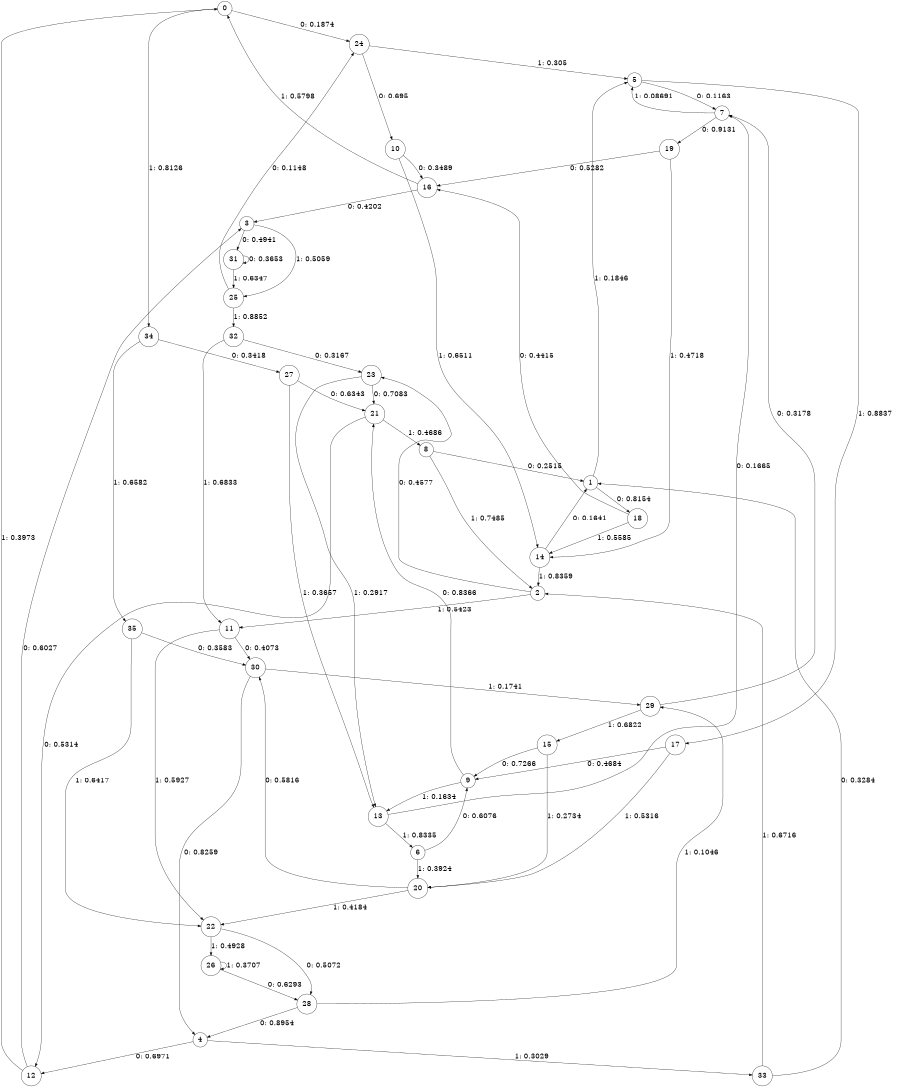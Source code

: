 digraph "ch21faceL7" {
size = "6,8.5";
ratio = "fill";
node [shape = circle];
node [fontsize = 24];
edge [fontsize = 24];
0 -> 24 [label = "0: 0.1874   "];
0 -> 34 [label = "1: 0.8126   "];
1 -> 18 [label = "0: 0.8154   "];
1 -> 5 [label = "1: 0.1846   "];
2 -> 23 [label = "0: 0.4577   "];
2 -> 11 [label = "1: 0.5423   "];
3 -> 31 [label = "0: 0.4941   "];
3 -> 25 [label = "1: 0.5059   "];
4 -> 12 [label = "0: 0.6971   "];
4 -> 33 [label = "1: 0.3029   "];
5 -> 7 [label = "0: 0.1163   "];
5 -> 17 [label = "1: 0.8837   "];
6 -> 9 [label = "0: 0.6076   "];
6 -> 20 [label = "1: 0.3924   "];
7 -> 19 [label = "0: 0.9131   "];
7 -> 5 [label = "1: 0.08691  "];
8 -> 1 [label = "0: 0.2515   "];
8 -> 2 [label = "1: 0.7485   "];
9 -> 21 [label = "0: 0.8366   "];
9 -> 13 [label = "1: 0.1634   "];
10 -> 16 [label = "0: 0.3489   "];
10 -> 14 [label = "1: 0.6511   "];
11 -> 30 [label = "0: 0.4073   "];
11 -> 22 [label = "1: 0.5927   "];
12 -> 3 [label = "0: 0.6027   "];
12 -> 0 [label = "1: 0.3973   "];
13 -> 7 [label = "0: 0.1665   "];
13 -> 6 [label = "1: 0.8335   "];
14 -> 1 [label = "0: 0.1641   "];
14 -> 2 [label = "1: 0.8359   "];
15 -> 9 [label = "0: 0.7266   "];
15 -> 20 [label = "1: 0.2734   "];
16 -> 3 [label = "0: 0.4202   "];
16 -> 0 [label = "1: 0.5798   "];
17 -> 9 [label = "0: 0.4684   "];
17 -> 20 [label = "1: 0.5316   "];
18 -> 16 [label = "0: 0.4415   "];
18 -> 14 [label = "1: 0.5585   "];
19 -> 16 [label = "0: 0.5282   "];
19 -> 14 [label = "1: 0.4718   "];
20 -> 30 [label = "0: 0.5816   "];
20 -> 22 [label = "1: 0.4184   "];
21 -> 12 [label = "0: 0.5314   "];
21 -> 8 [label = "1: 0.4686   "];
22 -> 28 [label = "0: 0.5072   "];
22 -> 26 [label = "1: 0.4928   "];
23 -> 21 [label = "0: 0.7083   "];
23 -> 13 [label = "1: 0.2917   "];
24 -> 10 [label = "0: 0.695    "];
24 -> 5 [label = "1: 0.305    "];
25 -> 24 [label = "0: 0.1148   "];
25 -> 32 [label = "1: 0.8852   "];
26 -> 28 [label = "0: 0.6293   "];
26 -> 26 [label = "1: 0.3707   "];
27 -> 21 [label = "0: 0.6343   "];
27 -> 13 [label = "1: 0.3657   "];
28 -> 4 [label = "0: 0.8954   "];
28 -> 29 [label = "1: 0.1046   "];
29 -> 7 [label = "0: 0.3178   "];
29 -> 15 [label = "1: 0.6822   "];
30 -> 4 [label = "0: 0.8259   "];
30 -> 29 [label = "1: 0.1741   "];
31 -> 31 [label = "0: 0.3653   "];
31 -> 25 [label = "1: 0.6347   "];
32 -> 23 [label = "0: 0.3167   "];
32 -> 11 [label = "1: 0.6833   "];
33 -> 1 [label = "0: 0.3284   "];
33 -> 2 [label = "1: 0.6716   "];
34 -> 27 [label = "0: 0.3418   "];
34 -> 35 [label = "1: 0.6582   "];
35 -> 30 [label = "0: 0.3583   "];
35 -> 22 [label = "1: 0.6417   "];
}
